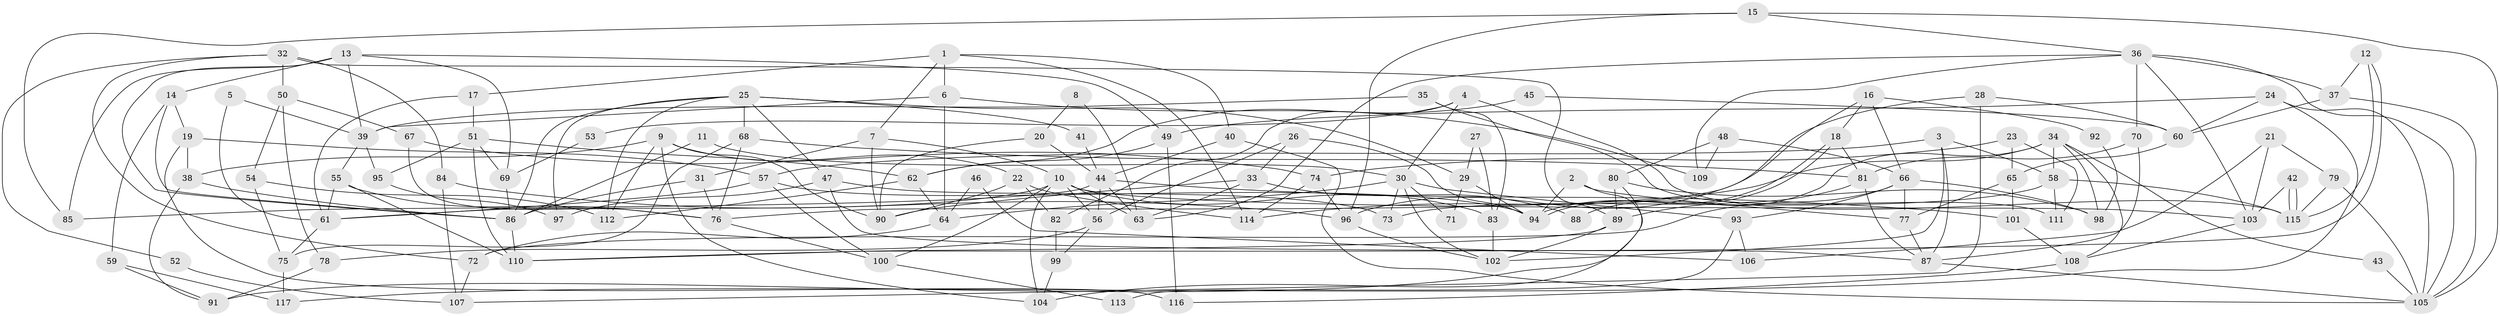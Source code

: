 // Generated by graph-tools (version 1.1) at 2025/48/03/09/25 04:48:55]
// undirected, 117 vertices, 234 edges
graph export_dot {
graph [start="1"]
  node [color=gray90,style=filled];
  1;
  2;
  3;
  4;
  5;
  6;
  7;
  8;
  9;
  10;
  11;
  12;
  13;
  14;
  15;
  16;
  17;
  18;
  19;
  20;
  21;
  22;
  23;
  24;
  25;
  26;
  27;
  28;
  29;
  30;
  31;
  32;
  33;
  34;
  35;
  36;
  37;
  38;
  39;
  40;
  41;
  42;
  43;
  44;
  45;
  46;
  47;
  48;
  49;
  50;
  51;
  52;
  53;
  54;
  55;
  56;
  57;
  58;
  59;
  60;
  61;
  62;
  63;
  64;
  65;
  66;
  67;
  68;
  69;
  70;
  71;
  72;
  73;
  74;
  75;
  76;
  77;
  78;
  79;
  80;
  81;
  82;
  83;
  84;
  85;
  86;
  87;
  88;
  89;
  90;
  91;
  92;
  93;
  94;
  95;
  96;
  97;
  98;
  99;
  100;
  101;
  102;
  103;
  104;
  105;
  106;
  107;
  108;
  109;
  110;
  111;
  112;
  113;
  114;
  115;
  116;
  117;
  1 -- 17;
  1 -- 6;
  1 -- 7;
  1 -- 40;
  1 -- 114;
  2 -- 94;
  2 -- 104;
  2 -- 77;
  3 -- 57;
  3 -- 87;
  3 -- 58;
  3 -- 102;
  4 -- 30;
  4 -- 115;
  4 -- 53;
  4 -- 82;
  5 -- 39;
  5 -- 61;
  6 -- 64;
  6 -- 39;
  6 -- 109;
  7 -- 10;
  7 -- 31;
  7 -- 90;
  8 -- 20;
  8 -- 63;
  9 -- 104;
  9 -- 22;
  9 -- 38;
  9 -- 90;
  9 -- 112;
  10 -- 83;
  10 -- 63;
  10 -- 56;
  10 -- 61;
  10 -- 100;
  10 -- 103;
  10 -- 104;
  11 -- 86;
  11 -- 30;
  12 -- 115;
  12 -- 110;
  12 -- 37;
  13 -- 86;
  13 -- 85;
  13 -- 14;
  13 -- 39;
  13 -- 49;
  13 -- 69;
  14 -- 59;
  14 -- 19;
  14 -- 86;
  15 -- 105;
  15 -- 96;
  15 -- 36;
  15 -- 85;
  16 -- 18;
  16 -- 66;
  16 -- 92;
  16 -- 96;
  17 -- 61;
  17 -- 51;
  18 -- 81;
  18 -- 94;
  18 -- 94;
  19 -- 38;
  19 -- 57;
  19 -- 116;
  20 -- 90;
  20 -- 44;
  21 -- 103;
  21 -- 79;
  21 -- 106;
  22 -- 114;
  22 -- 90;
  22 -- 82;
  23 -- 65;
  23 -- 74;
  23 -- 111;
  24 -- 105;
  24 -- 49;
  24 -- 60;
  24 -- 117;
  25 -- 86;
  25 -- 47;
  25 -- 29;
  25 -- 41;
  25 -- 68;
  25 -- 97;
  25 -- 112;
  26 -- 94;
  26 -- 33;
  26 -- 56;
  27 -- 83;
  27 -- 29;
  28 -- 76;
  28 -- 60;
  28 -- 107;
  29 -- 94;
  29 -- 71;
  30 -- 102;
  30 -- 64;
  30 -- 71;
  30 -- 73;
  30 -- 93;
  31 -- 86;
  31 -- 76;
  32 -- 89;
  32 -- 50;
  32 -- 52;
  32 -- 72;
  32 -- 84;
  33 -- 90;
  33 -- 63;
  33 -- 88;
  34 -- 58;
  34 -- 114;
  34 -- 43;
  34 -- 88;
  34 -- 98;
  34 -- 108;
  35 -- 39;
  35 -- 111;
  35 -- 83;
  36 -- 105;
  36 -- 37;
  36 -- 63;
  36 -- 70;
  36 -- 103;
  36 -- 109;
  37 -- 60;
  37 -- 105;
  38 -- 86;
  38 -- 91;
  39 -- 55;
  39 -- 95;
  40 -- 105;
  40 -- 44;
  41 -- 44;
  42 -- 103;
  42 -- 115;
  42 -- 115;
  43 -- 105;
  44 -- 56;
  44 -- 63;
  44 -- 85;
  44 -- 101;
  45 -- 60;
  45 -- 62;
  46 -- 106;
  46 -- 64;
  47 -- 87;
  47 -- 97;
  47 -- 73;
  48 -- 109;
  48 -- 66;
  48 -- 80;
  49 -- 116;
  49 -- 62;
  50 -- 54;
  50 -- 78;
  50 -- 67;
  51 -- 69;
  51 -- 62;
  51 -- 95;
  51 -- 110;
  52 -- 107;
  53 -- 69;
  54 -- 112;
  54 -- 75;
  55 -- 76;
  55 -- 110;
  55 -- 61;
  56 -- 78;
  56 -- 99;
  57 -- 61;
  57 -- 94;
  57 -- 100;
  58 -- 73;
  58 -- 111;
  58 -- 115;
  59 -- 91;
  59 -- 117;
  60 -- 65;
  61 -- 75;
  62 -- 112;
  62 -- 64;
  64 -- 72;
  65 -- 101;
  65 -- 77;
  66 -- 77;
  66 -- 72;
  66 -- 93;
  66 -- 98;
  67 -- 76;
  67 -- 74;
  68 -- 76;
  68 -- 75;
  68 -- 81;
  69 -- 86;
  70 -- 87;
  70 -- 81;
  72 -- 107;
  74 -- 96;
  74 -- 114;
  75 -- 117;
  76 -- 100;
  77 -- 87;
  78 -- 91;
  79 -- 115;
  79 -- 105;
  80 -- 98;
  80 -- 89;
  80 -- 91;
  81 -- 87;
  81 -- 89;
  82 -- 99;
  83 -- 102;
  84 -- 96;
  84 -- 107;
  86 -- 110;
  87 -- 105;
  89 -- 102;
  89 -- 110;
  92 -- 98;
  93 -- 106;
  93 -- 113;
  95 -- 97;
  96 -- 102;
  99 -- 104;
  100 -- 113;
  101 -- 108;
  103 -- 108;
  108 -- 116;
}
